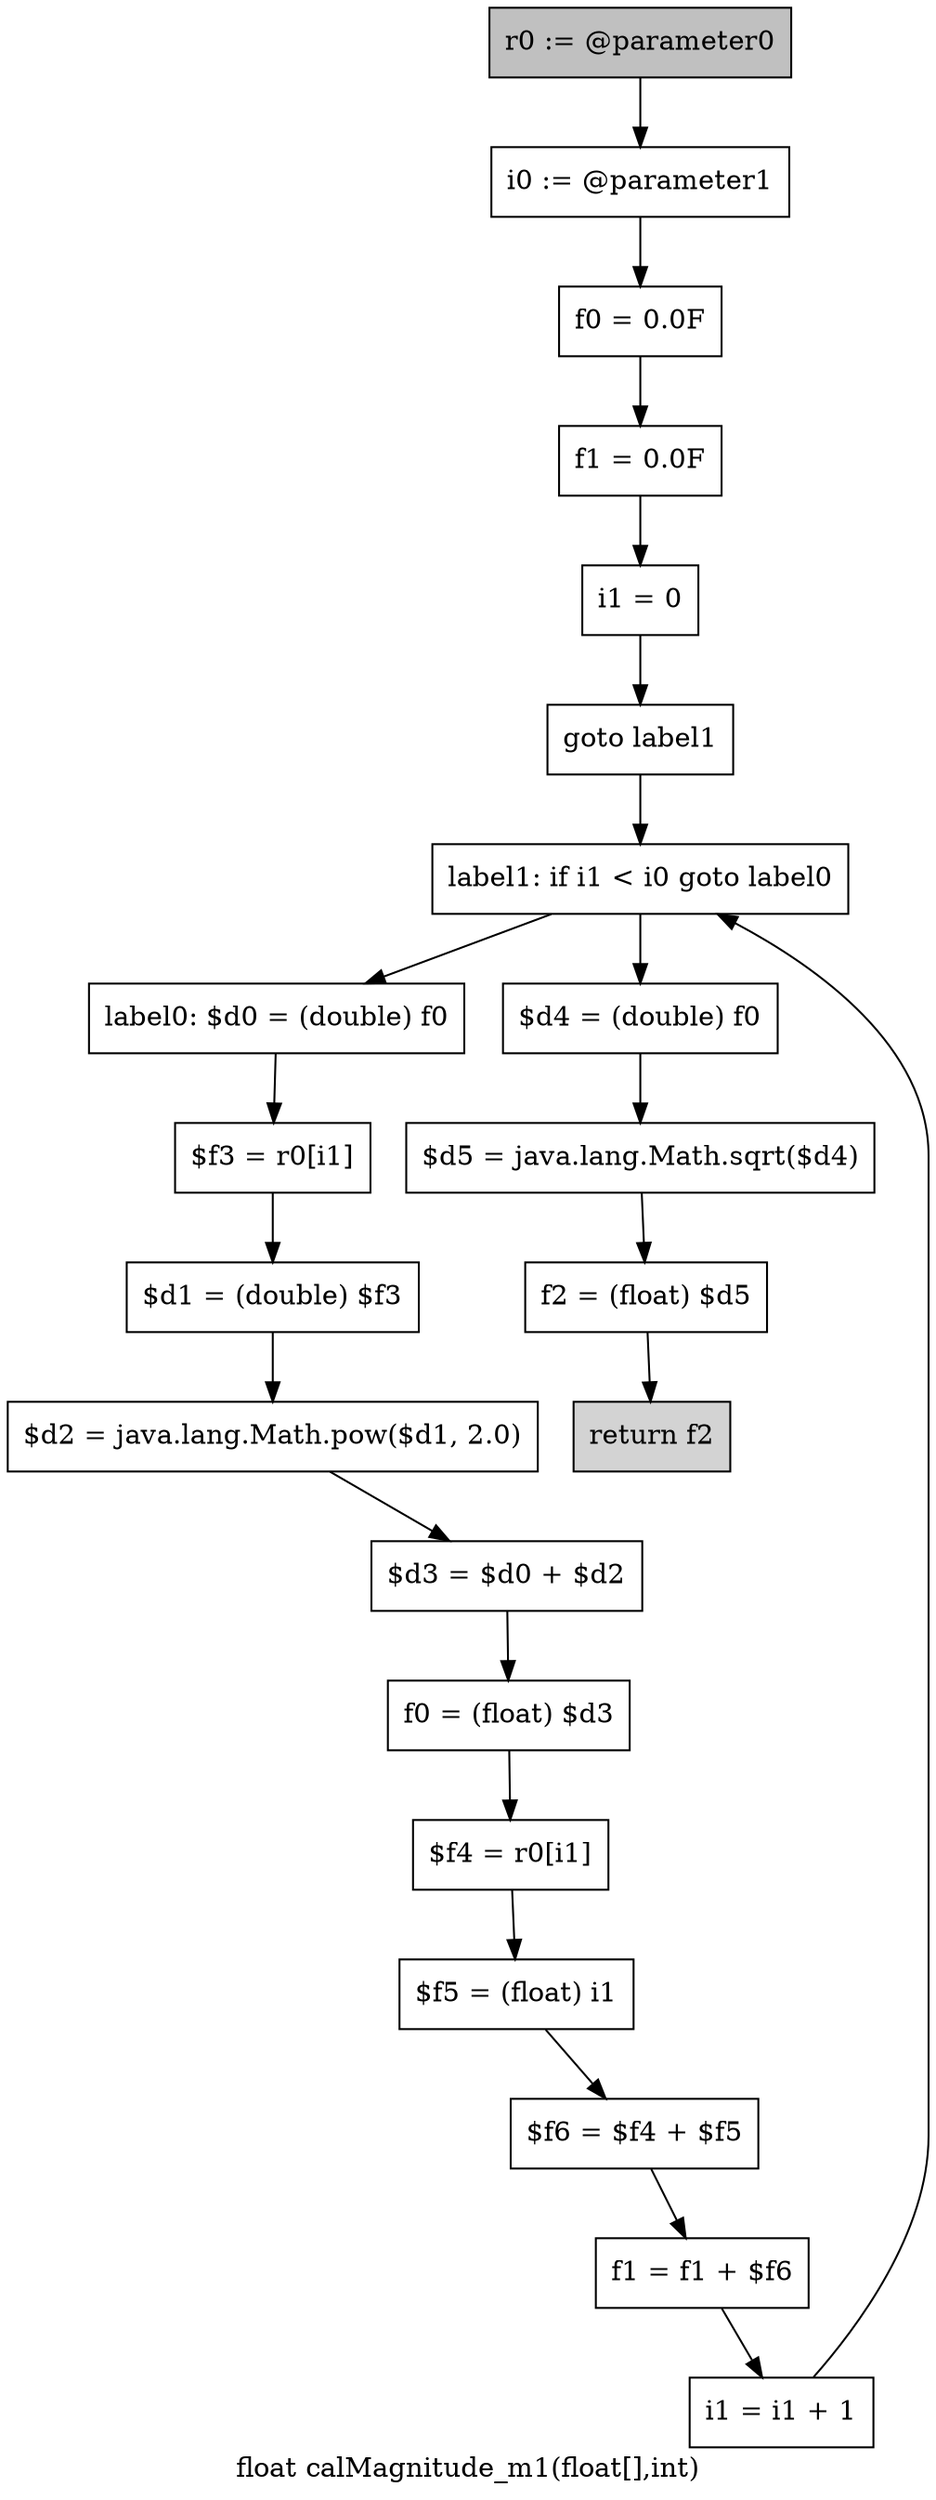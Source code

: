 digraph "float calMagnitude_m1(float[],int)" {
    label="float calMagnitude_m1(float[],int)";
    node [shape=box];
    "0" [style=filled,fillcolor=gray,label="r0 := @parameter0",];
    "1" [label="i0 := @parameter1",];
    "0"->"1";
    "2" [label="f0 = 0.0F",];
    "1"->"2";
    "3" [label="f1 = 0.0F",];
    "2"->"3";
    "4" [label="i1 = 0",];
    "3"->"4";
    "5" [label="goto label1",];
    "4"->"5";
    "17" [label="label1: if i1 < i0 goto label0",];
    "5"->"17";
    "6" [label="label0: $d0 = (double) f0",];
    "7" [label="$f3 = r0[i1]",];
    "6"->"7";
    "8" [label="$d1 = (double) $f3",];
    "7"->"8";
    "9" [label="$d2 = java.lang.Math.pow($d1, 2.0)",];
    "8"->"9";
    "10" [label="$d3 = $d0 + $d2",];
    "9"->"10";
    "11" [label="f0 = (float) $d3",];
    "10"->"11";
    "12" [label="$f4 = r0[i1]",];
    "11"->"12";
    "13" [label="$f5 = (float) i1",];
    "12"->"13";
    "14" [label="$f6 = $f4 + $f5",];
    "13"->"14";
    "15" [label="f1 = f1 + $f6",];
    "14"->"15";
    "16" [label="i1 = i1 + 1",];
    "15"->"16";
    "16"->"17";
    "17"->"6";
    "18" [label="$d4 = (double) f0",];
    "17"->"18";
    "19" [label="$d5 = java.lang.Math.sqrt($d4)",];
    "18"->"19";
    "20" [label="f2 = (float) $d5",];
    "19"->"20";
    "21" [style=filled,fillcolor=lightgray,label="return f2",];
    "20"->"21";
}
